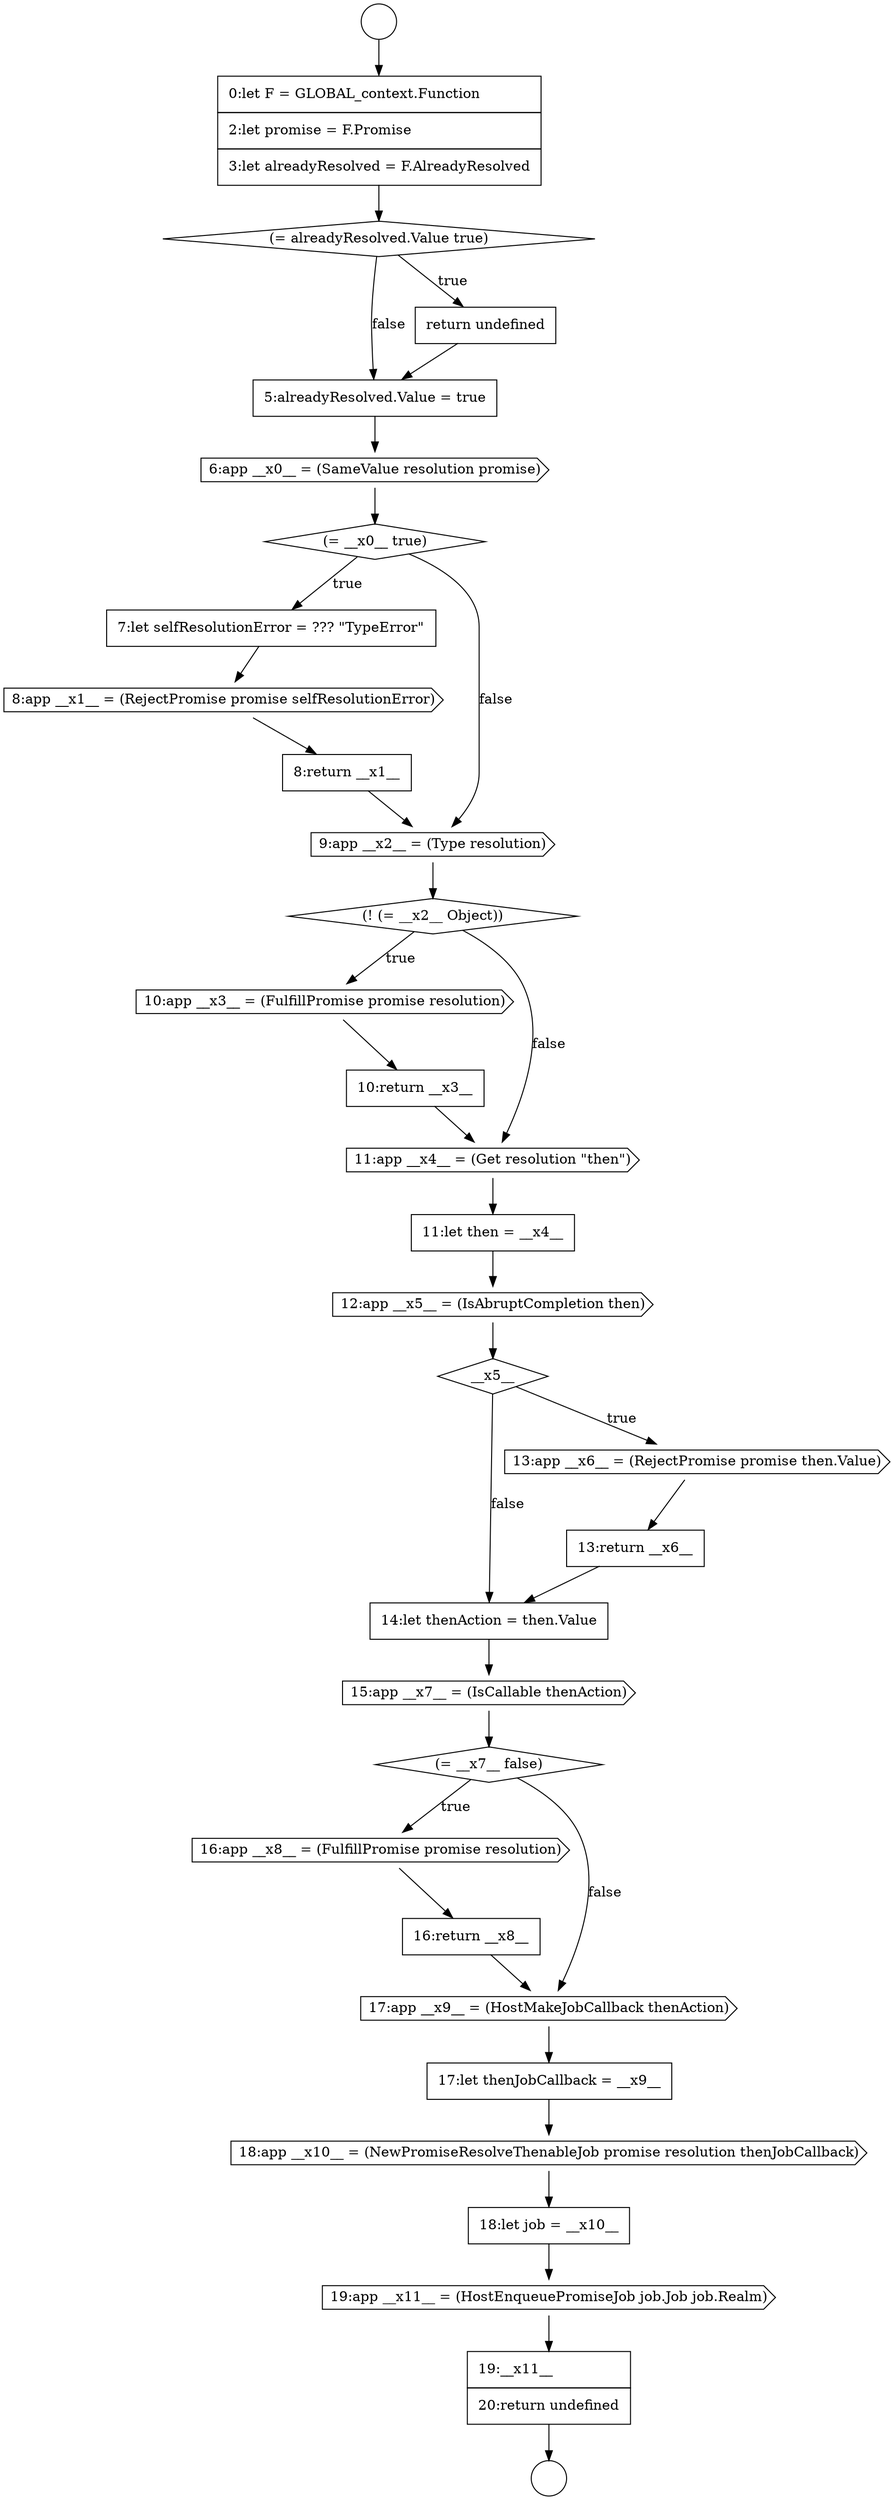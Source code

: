 digraph {
  node18504 [shape=circle label=" " color="black" fillcolor="white" style=filled]
  node18514 [shape=none, margin=0, label=<<font color="black">
    <table border="0" cellborder="1" cellspacing="0" cellpadding="10">
      <tr><td align="left">8:return __x1__</td></tr>
    </table>
  </font>> color="black" fillcolor="white" style=filled]
  node18517 [shape=cds, label=<<font color="black">10:app __x3__ = (FulfillPromise promise resolution)</font>> color="black" fillcolor="white" style=filled]
  node18531 [shape=none, margin=0, label=<<font color="black">
    <table border="0" cellborder="1" cellspacing="0" cellpadding="10">
      <tr><td align="left">17:let thenJobCallback = __x9__</td></tr>
    </table>
  </font>> color="black" fillcolor="white" style=filled]
  node18524 [shape=none, margin=0, label=<<font color="black">
    <table border="0" cellborder="1" cellspacing="0" cellpadding="10">
      <tr><td align="left">13:return __x6__</td></tr>
    </table>
  </font>> color="black" fillcolor="white" style=filled]
  node18507 [shape=diamond, label=<<font color="black">(= alreadyResolved.Value true)</font>> color="black" fillcolor="white" style=filled]
  node18529 [shape=none, margin=0, label=<<font color="black">
    <table border="0" cellborder="1" cellspacing="0" cellpadding="10">
      <tr><td align="left">16:return __x8__</td></tr>
    </table>
  </font>> color="black" fillcolor="white" style=filled]
  node18519 [shape=cds, label=<<font color="black">11:app __x4__ = (Get resolution &quot;then&quot;)</font>> color="black" fillcolor="white" style=filled]
  node18516 [shape=diamond, label=<<font color="black">(! (= __x2__ Object))</font>> color="black" fillcolor="white" style=filled]
  node18505 [shape=circle label=" " color="black" fillcolor="white" style=filled]
  node18522 [shape=diamond, label=<<font color="black">__x5__</font>> color="black" fillcolor="white" style=filled]
  node18509 [shape=none, margin=0, label=<<font color="black">
    <table border="0" cellborder="1" cellspacing="0" cellpadding="10">
      <tr><td align="left">5:alreadyResolved.Value = true</td></tr>
    </table>
  </font>> color="black" fillcolor="white" style=filled]
  node18526 [shape=cds, label=<<font color="black">15:app __x7__ = (IsCallable thenAction)</font>> color="black" fillcolor="white" style=filled]
  node18533 [shape=none, margin=0, label=<<font color="black">
    <table border="0" cellborder="1" cellspacing="0" cellpadding="10">
      <tr><td align="left">18:let job = __x10__</td></tr>
    </table>
  </font>> color="black" fillcolor="white" style=filled]
  node18511 [shape=diamond, label=<<font color="black">(= __x0__ true)</font>> color="black" fillcolor="white" style=filled]
  node18528 [shape=cds, label=<<font color="black">16:app __x8__ = (FulfillPromise promise resolution)</font>> color="black" fillcolor="white" style=filled]
  node18520 [shape=none, margin=0, label=<<font color="black">
    <table border="0" cellborder="1" cellspacing="0" cellpadding="10">
      <tr><td align="left">11:let then = __x4__</td></tr>
    </table>
  </font>> color="black" fillcolor="white" style=filled]
  node18513 [shape=cds, label=<<font color="black">8:app __x1__ = (RejectPromise promise selfResolutionError)</font>> color="black" fillcolor="white" style=filled]
  node18535 [shape=none, margin=0, label=<<font color="black">
    <table border="0" cellborder="1" cellspacing="0" cellpadding="10">
      <tr><td align="left">19:__x11__</td></tr>
      <tr><td align="left">20:return undefined</td></tr>
    </table>
  </font>> color="black" fillcolor="white" style=filled]
  node18530 [shape=cds, label=<<font color="black">17:app __x9__ = (HostMakeJobCallback thenAction)</font>> color="black" fillcolor="white" style=filled]
  node18512 [shape=none, margin=0, label=<<font color="black">
    <table border="0" cellborder="1" cellspacing="0" cellpadding="10">
      <tr><td align="left">7:let selfResolutionError = ??? &quot;TypeError&quot;</td></tr>
    </table>
  </font>> color="black" fillcolor="white" style=filled]
  node18521 [shape=cds, label=<<font color="black">12:app __x5__ = (IsAbruptCompletion then)</font>> color="black" fillcolor="white" style=filled]
  node18508 [shape=none, margin=0, label=<<font color="black">
    <table border="0" cellborder="1" cellspacing="0" cellpadding="10">
      <tr><td align="left">return undefined</td></tr>
    </table>
  </font>> color="black" fillcolor="white" style=filled]
  node18525 [shape=none, margin=0, label=<<font color="black">
    <table border="0" cellborder="1" cellspacing="0" cellpadding="10">
      <tr><td align="left">14:let thenAction = then.Value</td></tr>
    </table>
  </font>> color="black" fillcolor="white" style=filled]
  node18518 [shape=none, margin=0, label=<<font color="black">
    <table border="0" cellborder="1" cellspacing="0" cellpadding="10">
      <tr><td align="left">10:return __x3__</td></tr>
    </table>
  </font>> color="black" fillcolor="white" style=filled]
  node18515 [shape=cds, label=<<font color="black">9:app __x2__ = (Type resolution)</font>> color="black" fillcolor="white" style=filled]
  node18532 [shape=cds, label=<<font color="black">18:app __x10__ = (NewPromiseResolveThenableJob promise resolution thenJobCallback)</font>> color="black" fillcolor="white" style=filled]
  node18527 [shape=diamond, label=<<font color="black">(= __x7__ false)</font>> color="black" fillcolor="white" style=filled]
  node18506 [shape=none, margin=0, label=<<font color="black">
    <table border="0" cellborder="1" cellspacing="0" cellpadding="10">
      <tr><td align="left">0:let F = GLOBAL_context.Function</td></tr>
      <tr><td align="left">2:let promise = F.Promise</td></tr>
      <tr><td align="left">3:let alreadyResolved = F.AlreadyResolved</td></tr>
    </table>
  </font>> color="black" fillcolor="white" style=filled]
  node18510 [shape=cds, label=<<font color="black">6:app __x0__ = (SameValue resolution promise)</font>> color="black" fillcolor="white" style=filled]
  node18534 [shape=cds, label=<<font color="black">19:app __x11__ = (HostEnqueuePromiseJob job.Job job.Realm)</font>> color="black" fillcolor="white" style=filled]
  node18523 [shape=cds, label=<<font color="black">13:app __x6__ = (RejectPromise promise then.Value)</font>> color="black" fillcolor="white" style=filled]
  node18534 -> node18535 [ color="black"]
  node18510 -> node18511 [ color="black"]
  node18509 -> node18510 [ color="black"]
  node18514 -> node18515 [ color="black"]
  node18527 -> node18528 [label=<<font color="black">true</font>> color="black"]
  node18527 -> node18530 [label=<<font color="black">false</font>> color="black"]
  node18530 -> node18531 [ color="black"]
  node18515 -> node18516 [ color="black"]
  node18511 -> node18512 [label=<<font color="black">true</font>> color="black"]
  node18511 -> node18515 [label=<<font color="black">false</font>> color="black"]
  node18531 -> node18532 [ color="black"]
  node18506 -> node18507 [ color="black"]
  node18532 -> node18533 [ color="black"]
  node18533 -> node18534 [ color="black"]
  node18513 -> node18514 [ color="black"]
  node18520 -> node18521 [ color="black"]
  node18507 -> node18508 [label=<<font color="black">true</font>> color="black"]
  node18507 -> node18509 [label=<<font color="black">false</font>> color="black"]
  node18525 -> node18526 [ color="black"]
  node18524 -> node18525 [ color="black"]
  node18535 -> node18505 [ color="black"]
  node18521 -> node18522 [ color="black"]
  node18529 -> node18530 [ color="black"]
  node18528 -> node18529 [ color="black"]
  node18516 -> node18517 [label=<<font color="black">true</font>> color="black"]
  node18516 -> node18519 [label=<<font color="black">false</font>> color="black"]
  node18522 -> node18523 [label=<<font color="black">true</font>> color="black"]
  node18522 -> node18525 [label=<<font color="black">false</font>> color="black"]
  node18526 -> node18527 [ color="black"]
  node18523 -> node18524 [ color="black"]
  node18517 -> node18518 [ color="black"]
  node18512 -> node18513 [ color="black"]
  node18519 -> node18520 [ color="black"]
  node18504 -> node18506 [ color="black"]
  node18518 -> node18519 [ color="black"]
  node18508 -> node18509 [ color="black"]
}
